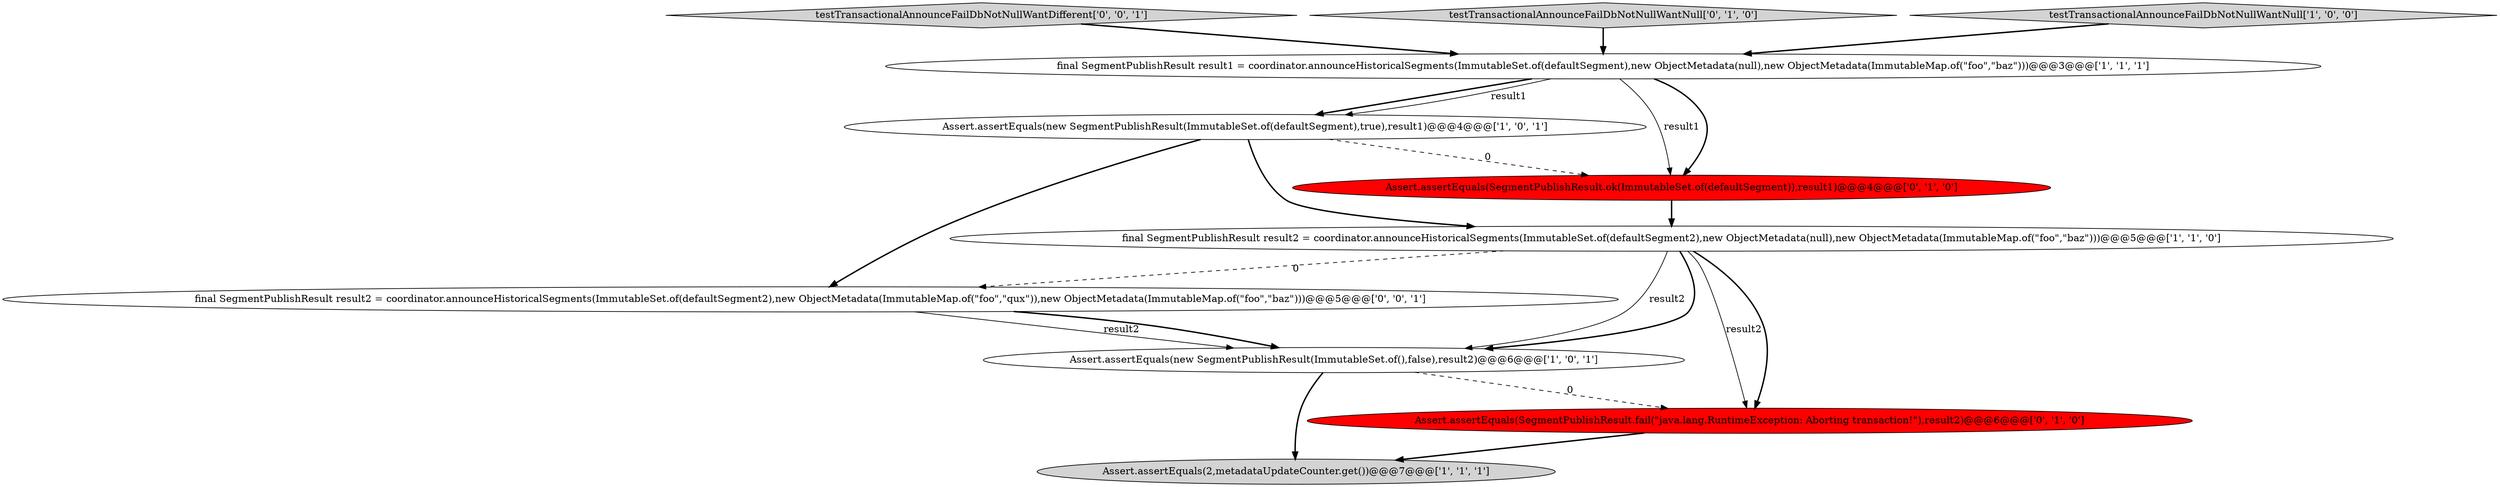 digraph {
1 [style = filled, label = "Assert.assertEquals(new SegmentPublishResult(ImmutableSet.of(),false),result2)@@@6@@@['1', '0', '1']", fillcolor = white, shape = ellipse image = "AAA0AAABBB1BBB"];
8 [style = filled, label = "Assert.assertEquals(SegmentPublishResult.fail(\"java.lang.RuntimeException: Aborting transaction!\"),result2)@@@6@@@['0', '1', '0']", fillcolor = red, shape = ellipse image = "AAA1AAABBB2BBB"];
3 [style = filled, label = "Assert.assertEquals(new SegmentPublishResult(ImmutableSet.of(defaultSegment),true),result1)@@@4@@@['1', '0', '1']", fillcolor = white, shape = ellipse image = "AAA0AAABBB1BBB"];
9 [style = filled, label = "final SegmentPublishResult result2 = coordinator.announceHistoricalSegments(ImmutableSet.of(defaultSegment2),new ObjectMetadata(ImmutableMap.of(\"foo\",\"qux\")),new ObjectMetadata(ImmutableMap.of(\"foo\",\"baz\")))@@@5@@@['0', '0', '1']", fillcolor = white, shape = ellipse image = "AAA0AAABBB3BBB"];
5 [style = filled, label = "Assert.assertEquals(2,metadataUpdateCounter.get())@@@7@@@['1', '1', '1']", fillcolor = lightgray, shape = ellipse image = "AAA0AAABBB1BBB"];
10 [style = filled, label = "testTransactionalAnnounceFailDbNotNullWantDifferent['0', '0', '1']", fillcolor = lightgray, shape = diamond image = "AAA0AAABBB3BBB"];
0 [style = filled, label = "final SegmentPublishResult result1 = coordinator.announceHistoricalSegments(ImmutableSet.of(defaultSegment),new ObjectMetadata(null),new ObjectMetadata(ImmutableMap.of(\"foo\",\"baz\")))@@@3@@@['1', '1', '1']", fillcolor = white, shape = ellipse image = "AAA0AAABBB1BBB"];
2 [style = filled, label = "final SegmentPublishResult result2 = coordinator.announceHistoricalSegments(ImmutableSet.of(defaultSegment2),new ObjectMetadata(null),new ObjectMetadata(ImmutableMap.of(\"foo\",\"baz\")))@@@5@@@['1', '1', '0']", fillcolor = white, shape = ellipse image = "AAA0AAABBB1BBB"];
7 [style = filled, label = "testTransactionalAnnounceFailDbNotNullWantNull['0', '1', '0']", fillcolor = lightgray, shape = diamond image = "AAA0AAABBB2BBB"];
4 [style = filled, label = "testTransactionalAnnounceFailDbNotNullWantNull['1', '0', '0']", fillcolor = lightgray, shape = diamond image = "AAA0AAABBB1BBB"];
6 [style = filled, label = "Assert.assertEquals(SegmentPublishResult.ok(ImmutableSet.of(defaultSegment)),result1)@@@4@@@['0', '1', '0']", fillcolor = red, shape = ellipse image = "AAA1AAABBB2BBB"];
1->5 [style = bold, label=""];
0->3 [style = bold, label=""];
0->6 [style = solid, label="result1"];
3->6 [style = dashed, label="0"];
2->1 [style = solid, label="result2"];
0->6 [style = bold, label=""];
2->1 [style = bold, label=""];
7->0 [style = bold, label=""];
4->0 [style = bold, label=""];
6->2 [style = bold, label=""];
3->9 [style = bold, label=""];
0->3 [style = solid, label="result1"];
3->2 [style = bold, label=""];
8->5 [style = bold, label=""];
2->9 [style = dashed, label="0"];
10->0 [style = bold, label=""];
9->1 [style = solid, label="result2"];
1->8 [style = dashed, label="0"];
2->8 [style = solid, label="result2"];
9->1 [style = bold, label=""];
2->8 [style = bold, label=""];
}
